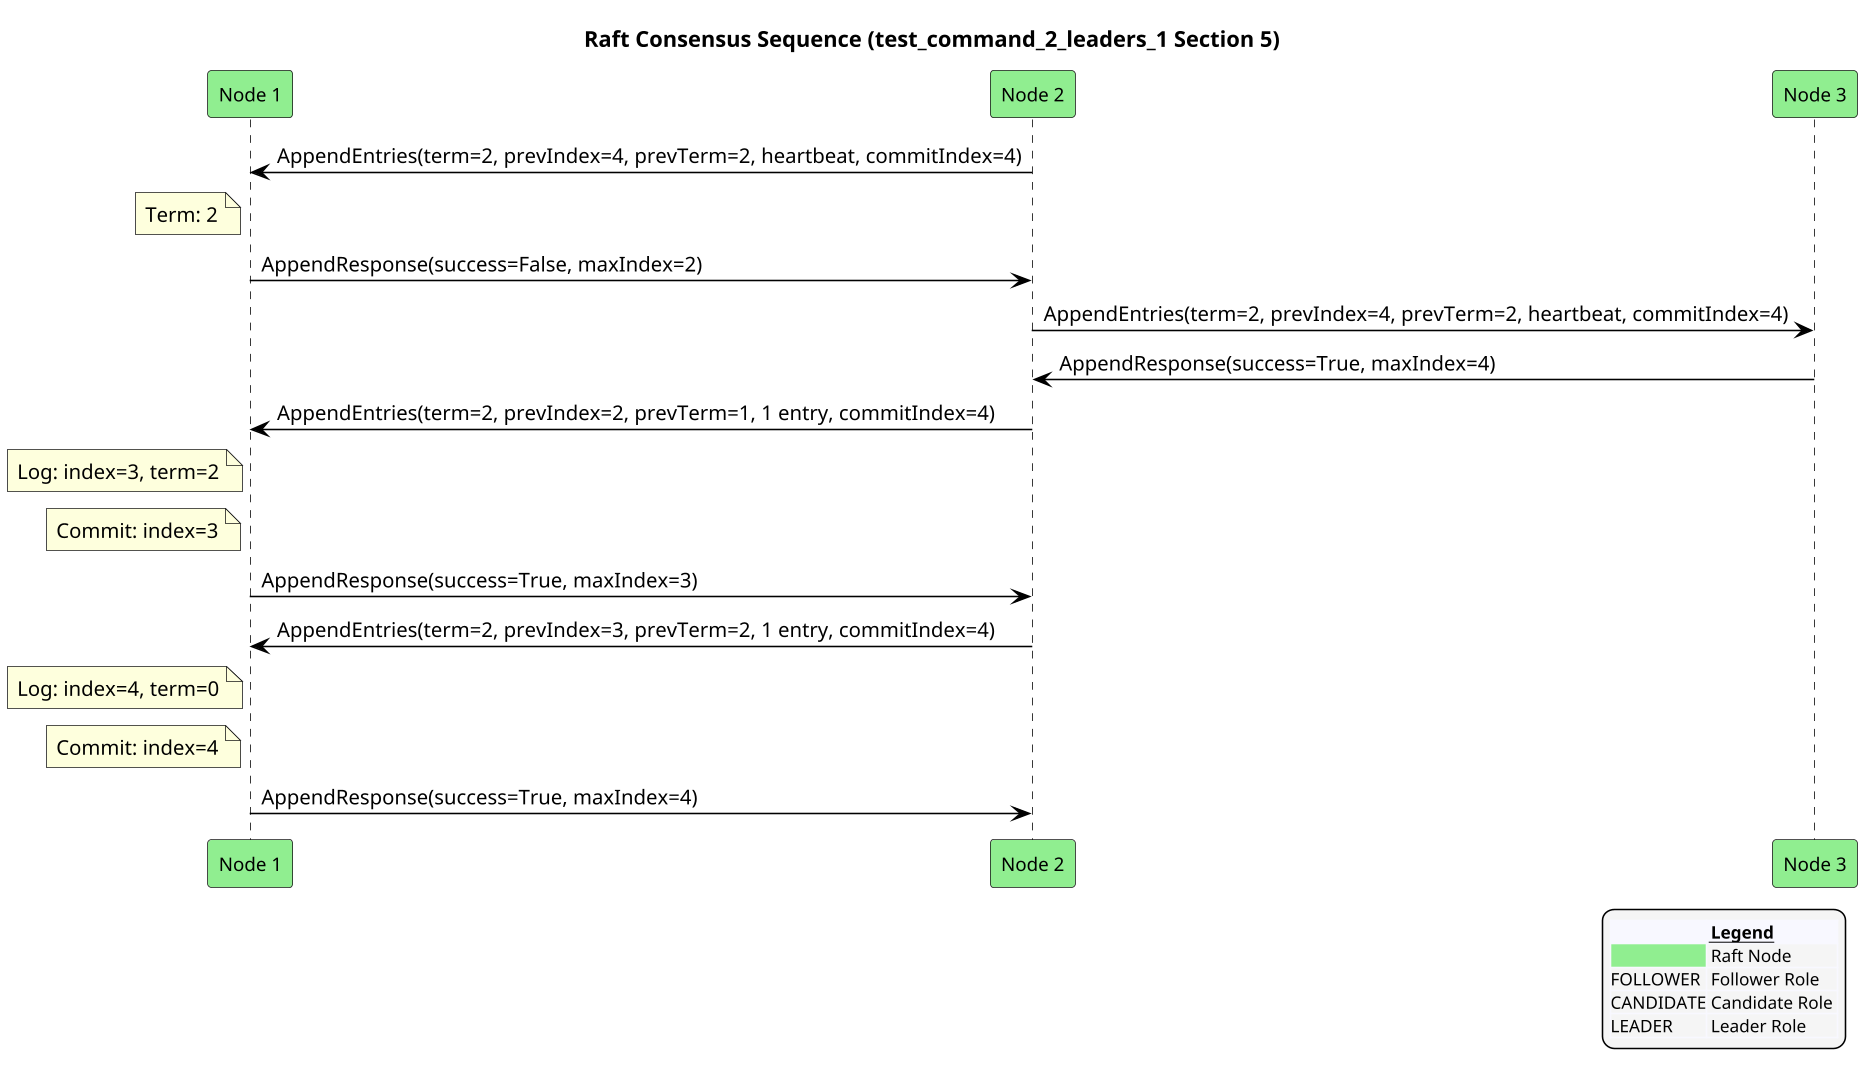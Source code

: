 @startuml
!pragma ratio 0.7
skinparam dpi 150
skinparam monochrome false
skinparam sequence {
  ArrowColor Black
  ActorBorderColor Black
  LifeLineBorderColor Black
  ParticipantFontSize 12
  Padding 10
}
skinparam legend {
  BackgroundColor #F5F5F5
  FontSize 11
}
title Raft Consensus Sequence (test_command_2_leaders_1 Section 5)

participant "Node 1" as n1 order 10 #Lightgreen
participant "Node 2" as n2 order 20 #Lightgreen
participant "Node 3" as n3 order 30 #Lightgreen
n2 -> n1: AppendEntries(term=2, prevIndex=4, prevTerm=2, heartbeat, commitIndex=4)
note left of n1: Term: 2
n1 -> n2: AppendResponse(success=False, maxIndex=2)
n2 -> n3: AppendEntries(term=2, prevIndex=4, prevTerm=2, heartbeat, commitIndex=4)
n3 -> n2: AppendResponse(success=True, maxIndex=4)
n2 -> n1: AppendEntries(term=2, prevIndex=2, prevTerm=1, 1 entry, commitIndex=4)
note left of n1: Log: index=3, term=2
note left of n1: Commit: index=3
n1 -> n2: AppendResponse(success=True, maxIndex=3)
n2 -> n1: AppendEntries(term=2, prevIndex=3, prevTerm=2, 1 entry, commitIndex=4)
note left of n1: Log: index=4, term=0
note left of n1: Commit: index=4
n1 -> n2: AppendResponse(success=True, maxIndex=4)

legend right
  <#GhostWhite,#GhostWhite>|      |= __Legend__ |
  |<#Lightgreen>| Raft Node |
  |FOLLOWER| Follower Role |
  |CANDIDATE| Candidate Role |
  |LEADER| Leader Role |
endlegend
@enduml
